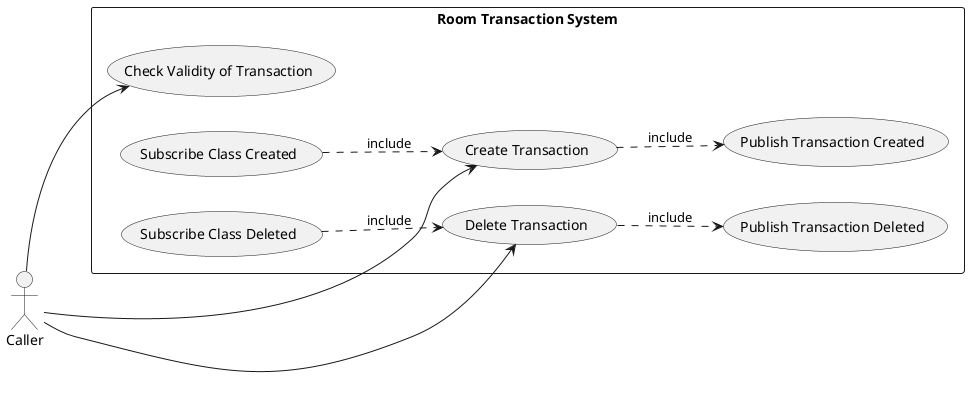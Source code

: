 @startuml RoomTransactionSubSystem

left to right direction

skinparam Monochrome true
skinparam Shadowing false
skinparam packageStyle rectangle

actor Caller

rectangle "Room Transaction System" {
    (Caller) --> (Create Transaction)
    (Caller) --> (Delete Transaction)
    (Caller) --> (Check Validity of Transaction)

    (Create Transaction) ..> (Publish Transaction Created) : include
    (Delete Transaction) ..> (Publish Transaction Deleted) : include

    (Subscribe Class Created) ..> (Create Transaction) : include
    (Subscribe Class Deleted) ..> (Delete Transaction) : include
}

@enduml